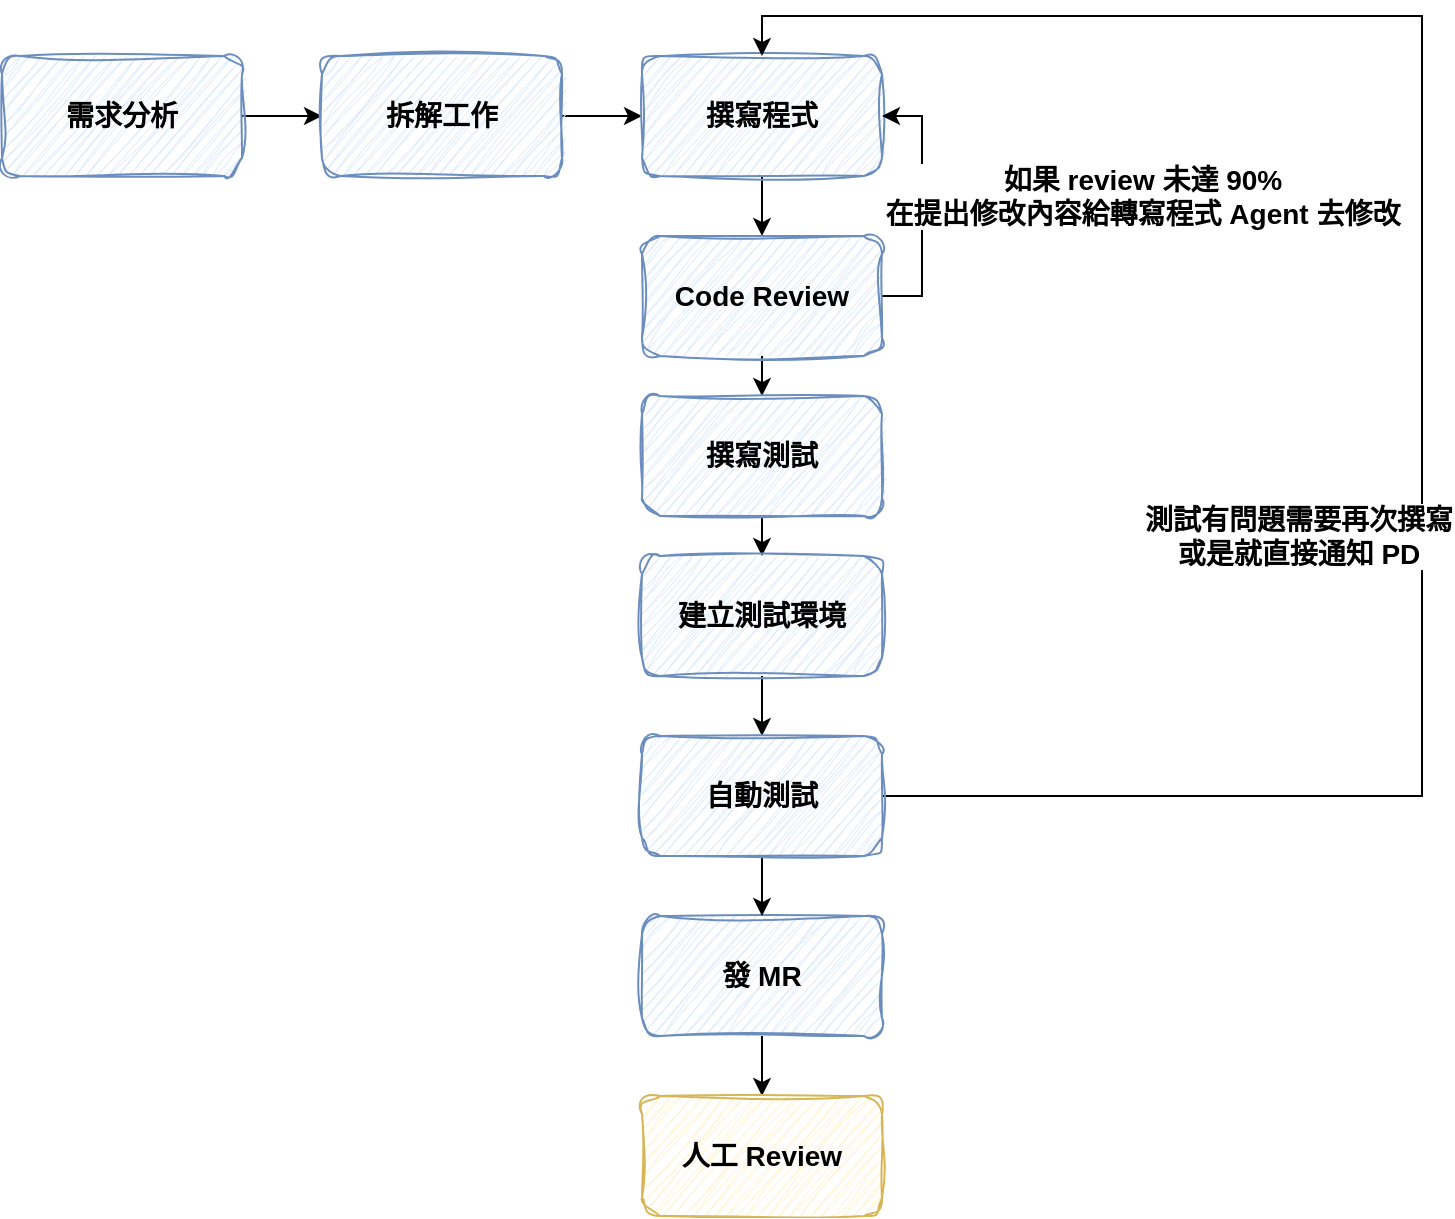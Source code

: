 <mxfile version="27.1.6">
  <diagram name="第 1 页" id="qZWdtd4PdeNVoy_kkJgc">
    <mxGraphModel dx="1019" dy="825" grid="1" gridSize="10" guides="1" tooltips="1" connect="1" arrows="1" fold="1" page="1" pageScale="1" pageWidth="827" pageHeight="1169" math="0" shadow="0">
      <root>
        <mxCell id="0" />
        <mxCell id="1" parent="0" />
        <mxCell id="gxAUEp19GIJThpWyPUqA-5" value="" style="edgeStyle=orthogonalEdgeStyle;rounded=0;orthogonalLoop=1;jettySize=auto;html=1;fontSize=14;fontStyle=1" edge="1" parent="1" source="gxAUEp19GIJThpWyPUqA-1" target="gxAUEp19GIJThpWyPUqA-2">
          <mxGeometry relative="1" as="geometry" />
        </mxCell>
        <mxCell id="gxAUEp19GIJThpWyPUqA-1" value="需求分析" style="rounded=1;whiteSpace=wrap;html=1;fontSize=14;fontStyle=1;sketch=1;curveFitting=1;jiggle=2;fillColor=#dae8fc;strokeColor=#6c8ebf;" vertex="1" parent="1">
          <mxGeometry x="40" y="320" width="120" height="60" as="geometry" />
        </mxCell>
        <mxCell id="gxAUEp19GIJThpWyPUqA-6" value="" style="edgeStyle=orthogonalEdgeStyle;rounded=0;orthogonalLoop=1;jettySize=auto;html=1;fontSize=14;fontStyle=1" edge="1" parent="1" source="gxAUEp19GIJThpWyPUqA-2" target="gxAUEp19GIJThpWyPUqA-3">
          <mxGeometry relative="1" as="geometry" />
        </mxCell>
        <mxCell id="gxAUEp19GIJThpWyPUqA-2" value="拆解工作" style="rounded=1;whiteSpace=wrap;html=1;fontSize=14;fontStyle=1;sketch=1;curveFitting=1;jiggle=2;fillColor=#dae8fc;strokeColor=#6c8ebf;" vertex="1" parent="1">
          <mxGeometry x="200" y="320" width="120" height="60" as="geometry" />
        </mxCell>
        <mxCell id="gxAUEp19GIJThpWyPUqA-29" style="edgeStyle=orthogonalEdgeStyle;rounded=0;orthogonalLoop=1;jettySize=auto;html=1;exitX=0.5;exitY=1;exitDx=0;exitDy=0;entryX=0.5;entryY=0;entryDx=0;entryDy=0;" edge="1" parent="1" source="gxAUEp19GIJThpWyPUqA-3" target="gxAUEp19GIJThpWyPUqA-4">
          <mxGeometry relative="1" as="geometry" />
        </mxCell>
        <mxCell id="gxAUEp19GIJThpWyPUqA-3" value="撰寫程式" style="rounded=1;whiteSpace=wrap;html=1;fontSize=14;fontStyle=1;sketch=1;curveFitting=1;jiggle=2;fillColor=#dae8fc;strokeColor=#6c8ebf;" vertex="1" parent="1">
          <mxGeometry x="360" y="320" width="120" height="60" as="geometry" />
        </mxCell>
        <mxCell id="gxAUEp19GIJThpWyPUqA-27" style="edgeStyle=orthogonalEdgeStyle;rounded=0;orthogonalLoop=1;jettySize=auto;html=1;exitX=1;exitY=0.5;exitDx=0;exitDy=0;entryX=1;entryY=0.5;entryDx=0;entryDy=0;" edge="1" parent="1" source="gxAUEp19GIJThpWyPUqA-4" target="gxAUEp19GIJThpWyPUqA-3">
          <mxGeometry relative="1" as="geometry" />
        </mxCell>
        <mxCell id="gxAUEp19GIJThpWyPUqA-30" value="&lt;span style=&quot;font-size: 14px; font-weight: 700;&quot;&gt;如果&amp;nbsp;&lt;/span&gt;&lt;span style=&quot;color: light-dark(rgb(0, 0, 0), rgb(255, 255, 255)); font-size: 14px; font-weight: 700;&quot;&gt;review 未達 90%&lt;br&gt;在提出修改內容給轉寫程式 Agent 去修改&lt;/span&gt;" style="edgeLabel;html=1;align=center;verticalAlign=middle;resizable=0;points=[];" vertex="1" connectable="0" parent="gxAUEp19GIJThpWyPUqA-27">
          <mxGeometry x="-0.046" y="-1" relative="1" as="geometry">
            <mxPoint x="109" y="-8" as="offset" />
          </mxGeometry>
        </mxCell>
        <mxCell id="gxAUEp19GIJThpWyPUqA-31" style="edgeStyle=orthogonalEdgeStyle;rounded=0;orthogonalLoop=1;jettySize=auto;html=1;exitX=0.5;exitY=1;exitDx=0;exitDy=0;entryX=0.5;entryY=0;entryDx=0;entryDy=0;" edge="1" parent="1" source="gxAUEp19GIJThpWyPUqA-4" target="gxAUEp19GIJThpWyPUqA-10">
          <mxGeometry relative="1" as="geometry" />
        </mxCell>
        <mxCell id="gxAUEp19GIJThpWyPUqA-4" value="Code Review" style="rounded=1;whiteSpace=wrap;html=1;fontSize=14;fontStyle=1;sketch=1;curveFitting=1;jiggle=2;fillColor=#dae8fc;strokeColor=#6c8ebf;" vertex="1" parent="1">
          <mxGeometry x="360" y="410" width="120" height="60" as="geometry" />
        </mxCell>
        <mxCell id="gxAUEp19GIJThpWyPUqA-32" style="edgeStyle=orthogonalEdgeStyle;rounded=0;orthogonalLoop=1;jettySize=auto;html=1;exitX=0.5;exitY=1;exitDx=0;exitDy=0;entryX=0.5;entryY=0;entryDx=0;entryDy=0;" edge="1" parent="1" source="gxAUEp19GIJThpWyPUqA-10" target="gxAUEp19GIJThpWyPUqA-15">
          <mxGeometry relative="1" as="geometry" />
        </mxCell>
        <mxCell id="gxAUEp19GIJThpWyPUqA-10" value="撰寫測試" style="rounded=1;whiteSpace=wrap;html=1;fontSize=14;fontStyle=1;sketch=1;curveFitting=1;jiggle=2;fillColor=#dae8fc;strokeColor=#6c8ebf;" vertex="1" parent="1">
          <mxGeometry x="360" y="490" width="120" height="60" as="geometry" />
        </mxCell>
        <mxCell id="gxAUEp19GIJThpWyPUqA-25" value="" style="edgeStyle=orthogonalEdgeStyle;rounded=0;orthogonalLoop=1;jettySize=auto;html=1;" edge="1" parent="1" source="gxAUEp19GIJThpWyPUqA-13" target="gxAUEp19GIJThpWyPUqA-24">
          <mxGeometry relative="1" as="geometry" />
        </mxCell>
        <mxCell id="gxAUEp19GIJThpWyPUqA-13" value="發 MR" style="rounded=1;whiteSpace=wrap;html=1;fontSize=14;fontStyle=1;sketch=1;curveFitting=1;jiggle=2;fillColor=#dae8fc;strokeColor=#6c8ebf;" vertex="1" parent="1">
          <mxGeometry x="360" y="750" width="120" height="60" as="geometry" />
        </mxCell>
        <mxCell id="gxAUEp19GIJThpWyPUqA-19" value="" style="edgeStyle=orthogonalEdgeStyle;rounded=0;orthogonalLoop=1;jettySize=auto;html=1;" edge="1" parent="1" source="gxAUEp19GIJThpWyPUqA-15" target="gxAUEp19GIJThpWyPUqA-18">
          <mxGeometry relative="1" as="geometry" />
        </mxCell>
        <mxCell id="gxAUEp19GIJThpWyPUqA-15" value="建立測試環境" style="rounded=1;whiteSpace=wrap;html=1;fontSize=14;fontStyle=1;sketch=1;curveFitting=1;jiggle=2;fillColor=#dae8fc;strokeColor=#6c8ebf;" vertex="1" parent="1">
          <mxGeometry x="360" y="570" width="120" height="60" as="geometry" />
        </mxCell>
        <mxCell id="gxAUEp19GIJThpWyPUqA-20" value="" style="edgeStyle=orthogonalEdgeStyle;rounded=0;orthogonalLoop=1;jettySize=auto;html=1;" edge="1" parent="1" source="gxAUEp19GIJThpWyPUqA-18" target="gxAUEp19GIJThpWyPUqA-13">
          <mxGeometry relative="1" as="geometry" />
        </mxCell>
        <mxCell id="gxAUEp19GIJThpWyPUqA-21" style="edgeStyle=orthogonalEdgeStyle;rounded=0;orthogonalLoop=1;jettySize=auto;html=1;exitX=1;exitY=0.5;exitDx=0;exitDy=0;entryX=0.5;entryY=0;entryDx=0;entryDy=0;" edge="1" parent="1" source="gxAUEp19GIJThpWyPUqA-18" target="gxAUEp19GIJThpWyPUqA-3">
          <mxGeometry relative="1" as="geometry">
            <Array as="points">
              <mxPoint x="750" y="690" />
              <mxPoint x="750" y="300" />
              <mxPoint x="420" y="300" />
            </Array>
          </mxGeometry>
        </mxCell>
        <mxCell id="gxAUEp19GIJThpWyPUqA-18" value="自動測試" style="rounded=1;whiteSpace=wrap;html=1;fontSize=14;fontStyle=1;sketch=1;curveFitting=1;jiggle=2;fillColor=#dae8fc;strokeColor=#6c8ebf;" vertex="1" parent="1">
          <mxGeometry x="360" y="660" width="120" height="60" as="geometry" />
        </mxCell>
        <mxCell id="gxAUEp19GIJThpWyPUqA-23" value="測試有問題需要再次撰寫&lt;br&gt;或是就直接通知 PD" style="edgeLabel;html=1;align=center;verticalAlign=middle;resizable=0;points=[];fontSize=14;fontStyle=1" vertex="1" connectable="0" parent="1">
          <mxGeometry x="680" y="560" as="geometry">
            <mxPoint x="8" as="offset" />
          </mxGeometry>
        </mxCell>
        <mxCell id="gxAUEp19GIJThpWyPUqA-24" value="人工 Review" style="rounded=1;whiteSpace=wrap;html=1;fontSize=14;fontStyle=1;sketch=1;curveFitting=1;jiggle=2;fillColor=#fff2cc;strokeColor=#d6b656;" vertex="1" parent="1">
          <mxGeometry x="360" y="840" width="120" height="60" as="geometry" />
        </mxCell>
      </root>
    </mxGraphModel>
  </diagram>
</mxfile>
